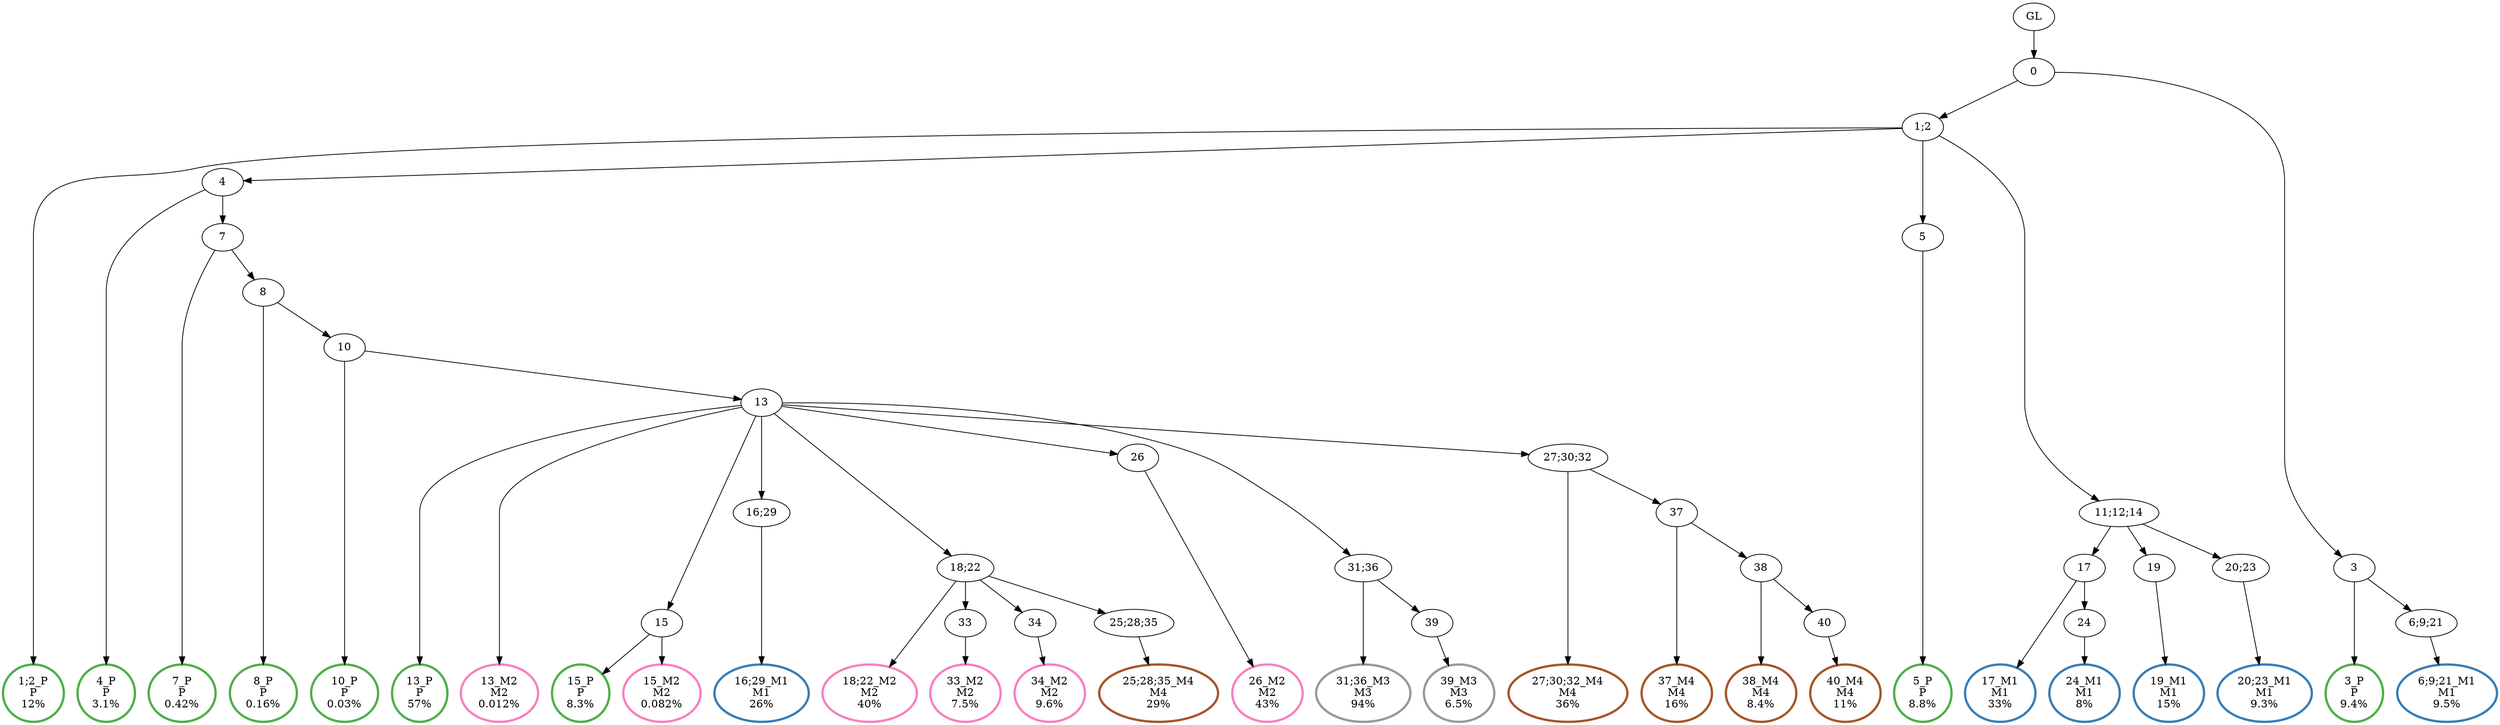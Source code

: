 digraph T {
	{
		rank=same
		53 [penwidth=3,colorscheme=set19,color=3,label="1;2_P\nP\n12%"]
		51 [penwidth=3,colorscheme=set19,color=3,label="4_P\nP\n3.1%"]
		49 [penwidth=3,colorscheme=set19,color=3,label="7_P\nP\n0.42%"]
		47 [penwidth=3,colorscheme=set19,color=3,label="8_P\nP\n0.16%"]
		45 [penwidth=3,colorscheme=set19,color=3,label="10_P\nP\n0.03%"]
		43 [penwidth=3,colorscheme=set19,color=3,label="13_P\nP\n57%"]
		41 [penwidth=3,colorscheme=set19,color=3,label="15_P\nP\n8.3%"]
		39 [penwidth=3,colorscheme=set19,color=3,label="5_P\nP\n8.8%"]
		37 [penwidth=3,colorscheme=set19,color=3,label="3_P\nP\n9.4%"]
		35 [penwidth=3,colorscheme=set19,color=2,label="16;29_M1\nM1\n26%"]
		32 [penwidth=3,colorscheme=set19,color=2,label="17_M1\nM1\n33%"]
		30 [penwidth=3,colorscheme=set19,color=2,label="24_M1\nM1\n8%"]
		28 [penwidth=3,colorscheme=set19,color=2,label="19_M1\nM1\n15%"]
		26 [penwidth=3,colorscheme=set19,color=2,label="20;23_M1\nM1\n9.3%"]
		24 [penwidth=3,colorscheme=set19,color=2,label="6;9;21_M1\nM1\n9.5%"]
		23 [penwidth=3,colorscheme=set19,color=8,label="13_M2\nM2\n0.012%"]
		22 [penwidth=3,colorscheme=set19,color=8,label="15_M2\nM2\n0.082%"]
		20 [penwidth=3,colorscheme=set19,color=8,label="18;22_M2\nM2\n40%"]
		18 [penwidth=3,colorscheme=set19,color=8,label="33_M2\nM2\n7.5%"]
		16 [penwidth=3,colorscheme=set19,color=8,label="34_M2\nM2\n9.6%"]
		14 [penwidth=3,colorscheme=set19,color=8,label="26_M2\nM2\n43%"]
		12 [penwidth=3,colorscheme=set19,color=9,label="31;36_M3\nM3\n94%"]
		10 [penwidth=3,colorscheme=set19,color=9,label="39_M3\nM3\n6.5%"]
		8 [penwidth=3,colorscheme=set19,color=7,label="25;28;35_M4\nM4\n29%"]
		6 [penwidth=3,colorscheme=set19,color=7,label="27;30;32_M4\nM4\n36%"]
		4 [penwidth=3,colorscheme=set19,color=7,label="37_M4\nM4\n16%"]
		2 [penwidth=3,colorscheme=set19,color=7,label="38_M4\nM4\n8.4%"]
		0 [penwidth=3,colorscheme=set19,color=7,label="40_M4\nM4\n11%"]
	}
	56 [label="GL"]
	55 [label="0"]
	54 [label="1;2"]
	52 [label="4"]
	50 [label="7"]
	48 [label="8"]
	46 [label="10"]
	44 [label="13"]
	42 [label="15"]
	40 [label="5"]
	38 [label="3"]
	36 [label="16;29"]
	34 [label="11;12;14"]
	33 [label="17"]
	31 [label="24"]
	29 [label="19"]
	27 [label="20;23"]
	25 [label="6;9;21"]
	21 [label="18;22"]
	19 [label="33"]
	17 [label="34"]
	15 [label="26"]
	13 [label="31;36"]
	11 [label="39"]
	9 [label="25;28;35"]
	7 [label="27;30;32"]
	5 [label="37"]
	3 [label="38"]
	1 [label="40"]
	56 -> 55
	55 -> 54
	55 -> 38
	54 -> 53
	54 -> 52
	54 -> 40
	54 -> 34
	52 -> 51
	52 -> 50
	50 -> 49
	50 -> 48
	48 -> 47
	48 -> 46
	46 -> 45
	46 -> 44
	44 -> 43
	44 -> 42
	44 -> 36
	44 -> 23
	44 -> 21
	44 -> 15
	44 -> 13
	44 -> 7
	42 -> 41
	42 -> 22
	40 -> 39
	38 -> 37
	38 -> 25
	36 -> 35
	34 -> 33
	34 -> 29
	34 -> 27
	33 -> 32
	33 -> 31
	31 -> 30
	29 -> 28
	27 -> 26
	25 -> 24
	21 -> 20
	21 -> 19
	21 -> 17
	21 -> 9
	19 -> 18
	17 -> 16
	15 -> 14
	13 -> 12
	13 -> 11
	11 -> 10
	9 -> 8
	7 -> 6
	7 -> 5
	5 -> 4
	5 -> 3
	3 -> 2
	3 -> 1
	1 -> 0
}
